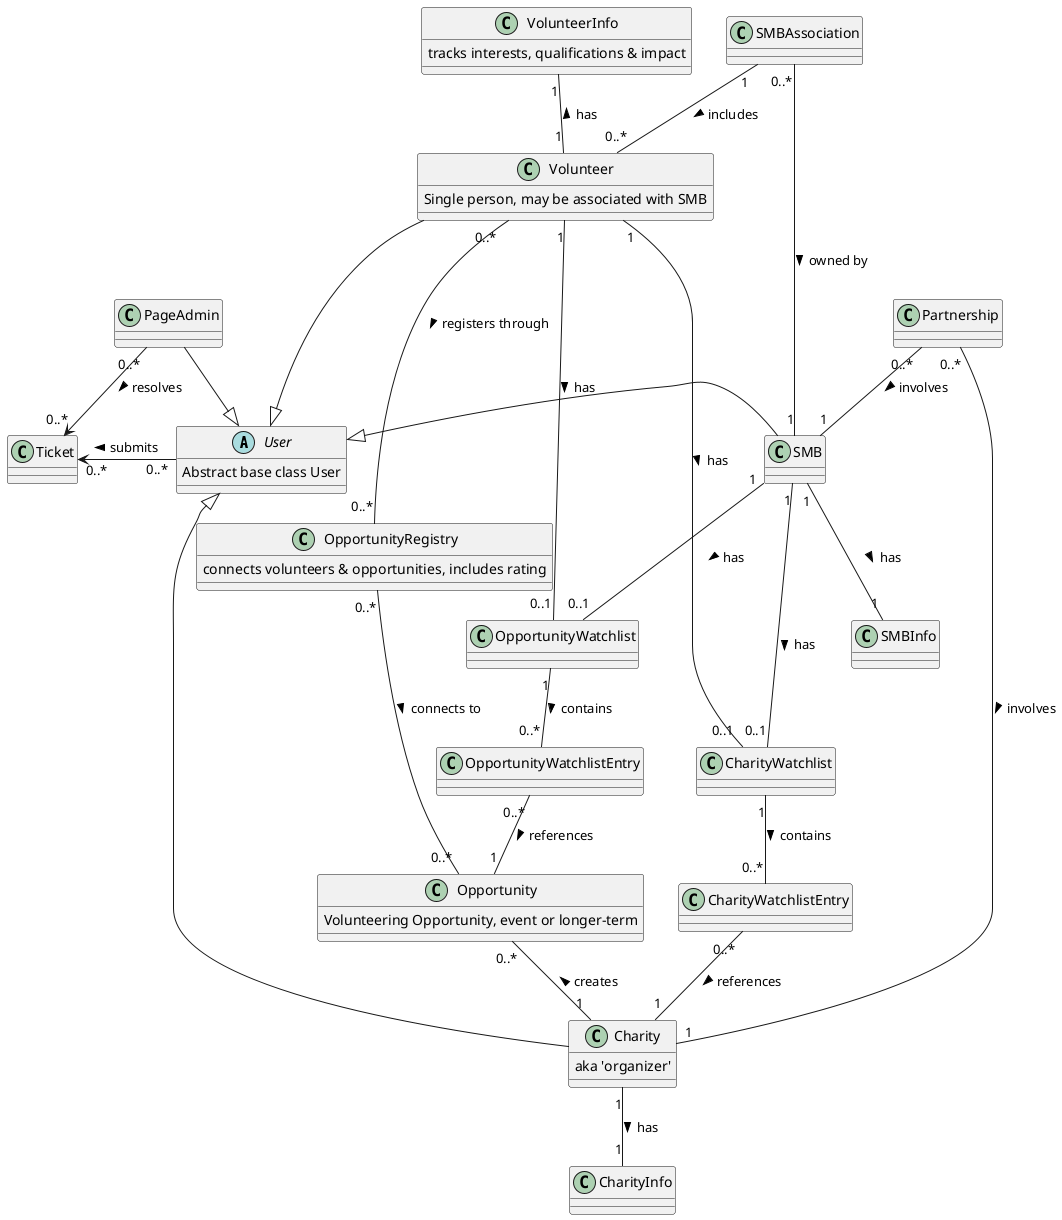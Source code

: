 @startuml Volunteer Platform Class Diagram

' User classes
abstract class User {
    Abstract base class User
}

class PageAdmin {

}

class Volunteer {
    Single person, may be associated with SMB
}

class SMB {
    
}

class Charity {
    aka 'organizer'
}


Volunteer ---|> User
SMB --l|> User
Charity ---|> User
PageAdmin --|> User


' Site maintenance related classes
class Ticket {

}

Ticket "0..*" <- "0..*" User : < submits
PageAdmin "0..*" --> "0..*" Ticket : resolves >



' User details related classes
class VolunteerInfo {
    tracks interests, qualifications & impact
}

class SMBInfo {
}

class CharityInfo {
}

VolunteerInfo "1" -- "1" Volunteer : < has
SMB "1" -- "1" SMBInfo : has >
Charity "1" -- "1" CharityInfo : has >


' Opportunity related classes
class Opportunity {
    Volunteering Opportunity, event or longer-term
}
class OpportunityRegistry {
    connects volunteers & opportunities, includes rating
}


' Partnership class
class Partnership {
}

' SMB Association class
class SMBAssociation {
}



' Watchlist classes
class OpportunityWatchlist {
}

class OpportunityWatchlistEntry {
}

class CharityWatchlist {
}

class CharityWatchlistEntry {
}




' Partnership relationships
Partnership "0..*" -- "1" SMB : involves >
Partnership "0..*" -- "1" Charity : involves >

' SMB Association relationships
SMBAssociation "0..*" -- "1" SMB : owned by >
SMBAssociation "1" -- "0..*" Volunteer : includes >

' Opportunity relationships
Opportunity "0..*" -- "1" Charity : < creates
Volunteer "0..*" --- "0..*" OpportunityRegistry : registers through >
OpportunityRegistry "0..*" -- "0..*" Opportunity : connects to >


' Opportunity Watchlist relationships
Volunteer "1" -- "0..1" OpportunityWatchlist : has >
SMB "1" -- "0..1" OpportunityWatchlist : has >
OpportunityWatchlist "1" -- "0..*" OpportunityWatchlistEntry : contains >
OpportunityWatchlistEntry "0..*" -- "1" Opportunity : references >

' Charity Watchlist relationships
Volunteer "1" -- "0..1" CharityWatchlist : has >
SMB "1" --- "0..1" CharityWatchlist : has >
CharityWatchlist "1" -- "0..*" CharityWatchlistEntry : contains >
CharityWatchlistEntry "0..*" -- "1" Charity : references >

@enduml
